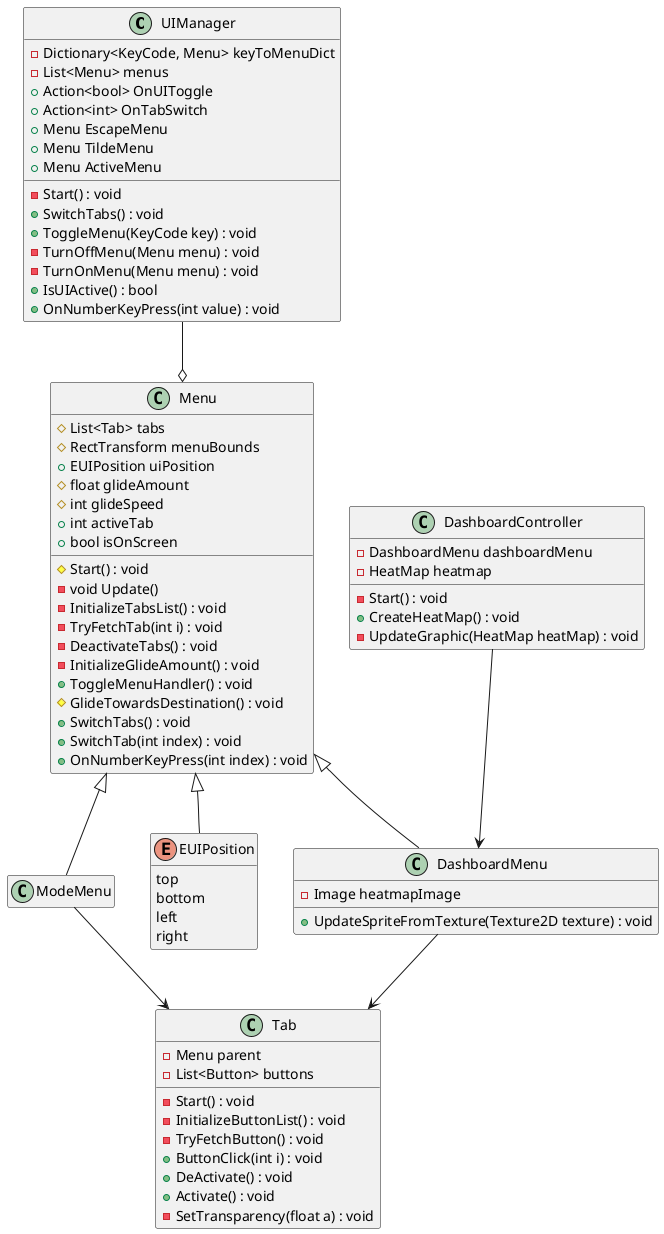 @startuml

hide empty members

class UIManager {
    - Dictionary<KeyCode, Menu> keyToMenuDict
    - List<Menu> menus
    + Action<bool> OnUIToggle
    + Action<int> OnTabSwitch
    + Menu EscapeMenu
    + Menu TildeMenu
    + Menu ActiveMenu
    - Start() : void
    + SwitchTabs() : void
    + ToggleMenu(KeyCode key) : void
    - TurnOffMenu(Menu menu) : void
    - TurnOnMenu(Menu menu) : void
    + IsUIActive() : bool
    + OnNumberKeyPress(int value) : void
}

class DashboardController {
    - DashboardMenu dashboardMenu
    - HeatMap heatmap
    - Start() : void
    + CreateHeatMap() : void
    - UpdateGraphic(HeatMap heatMap) : void
}

class Menu {
    # List<Tab> tabs
    # RectTransform menuBounds
    + EUIPosition uiPosition
    # float glideAmount
    # int glideSpeed
    + int activeTab
    + bool isOnScreen
    # Start() : void
    - void Update()
    - InitializeTabsList() : void
    - TryFetchTab(int i) : void
    - DeactivateTabs() : void
    - InitializeGlideAmount() : void
    + ToggleMenuHandler() : void
    # GlideTowardsDestination() : void
    + SwitchTabs() : void
    + SwitchTab(int index) : void
    + OnNumberKeyPress(int index) : void
}

class ModeMenu {

}

class DashboardMenu {
    - Image heatmapImage
    + UpdateSpriteFromTexture(Texture2D texture) : void
}

class Tab {
    - Menu parent
    - List<Button> buttons
    - Start() : void
    - InitializeButtonList() : void
    - TryFetchButton() : void
    + ButtonClick(int i) : void
    + DeActivate() : void
    + Activate() : void
    - SetTransparency(float a) : void
}

enum EUIPosition {
    top
    bottom
    left
    right
}

UIManager --o Menu
Menu <|-- EUIPosition
Menu <|-- DashboardMenu
Menu <|-- ModeMenu
DashboardController --> DashboardMenu
DashboardMenu --> Tab
ModeMenu --> Tab

@enduml